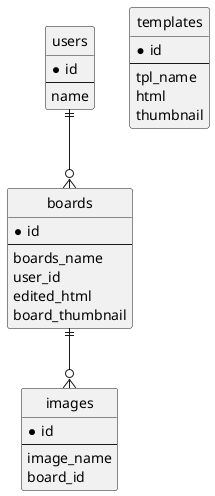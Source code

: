 @startuml VisionBoardDB

' hide the spot
hide circle

' avoid problems with angled crows feet
skinparam linetype ortho


entity "users" as users {
* id
--
name
}


entity "templates" as templates {
  *id
  --
  tpl_name
  html
  thumbnail
}
entity "boards" as boards {
  *id
  --
  boards_name
  user_id
  edited_html
  board_thumbnail
}
entity "images" as images {
  *id
  --
  image_name
  board_id
}

users ||--o{ boards
boards ||--o{ images
@enduml
